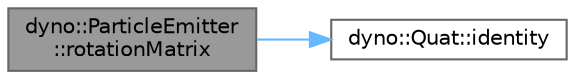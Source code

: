 digraph "dyno::ParticleEmitter::rotationMatrix"
{
 // LATEX_PDF_SIZE
  bgcolor="transparent";
  edge [fontname=Helvetica,fontsize=10,labelfontname=Helvetica,labelfontsize=10];
  node [fontname=Helvetica,fontsize=10,shape=box,height=0.2,width=0.4];
  rankdir="LR";
  Node1 [id="Node000001",label="dyno::ParticleEmitter\l::rotationMatrix",height=0.2,width=0.4,color="gray40", fillcolor="grey60", style="filled", fontcolor="black",tooltip=" "];
  Node1 -> Node2 [id="edge1_Node000001_Node000002",color="steelblue1",style="solid",tooltip=" "];
  Node2 [id="Node000002",label="dyno::Quat::identity",height=0.2,width=0.4,color="grey40", fillcolor="white", style="filled",URL="$classdyno_1_1_quat.html#ae617b7a1d060cf9b532798b8ead2c9eb",tooltip=" "];
}
